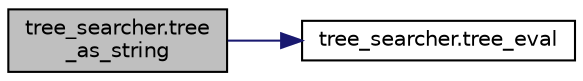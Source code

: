 digraph "tree_searcher.tree_as_string"
{
  edge [fontname="Helvetica",fontsize="10",labelfontname="Helvetica",labelfontsize="10"];
  node [fontname="Helvetica",fontsize="10",shape=record];
  rankdir="LR";
  Node1 [label="tree_searcher.tree\l_as_string",height=0.2,width=0.4,color="black", fillcolor="grey75", style="filled", fontcolor="black"];
  Node1 -> Node2 [color="midnightblue",fontsize="10",style="solid",fontname="Helvetica"];
  Node2 [label="tree_searcher.tree_eval",height=0.2,width=0.4,color="black", fillcolor="white", style="filled",URL="$namespacetree__searcher.html#a0de4d6482e8f62561944e5f9b2cf7047"];
}

